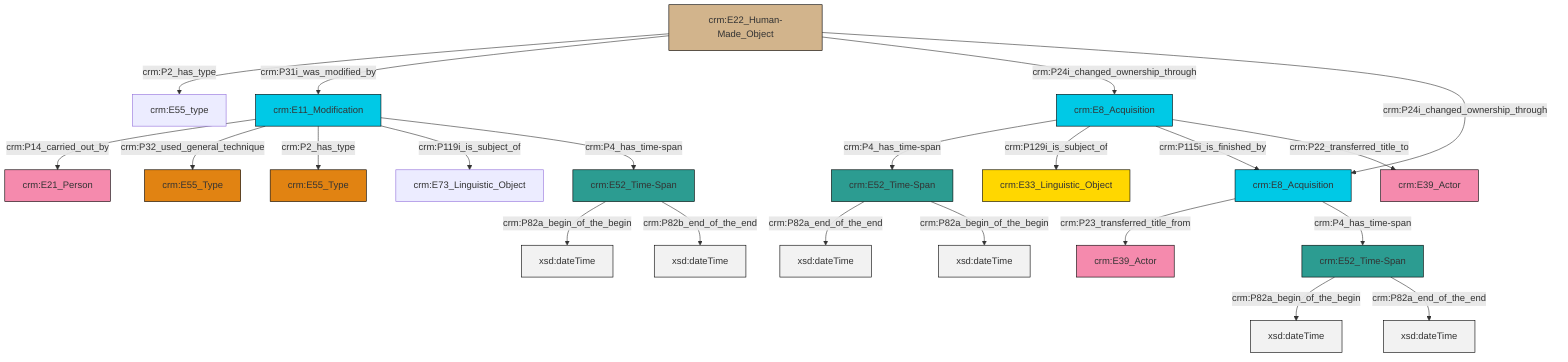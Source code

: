 graph TD
classDef Literal fill:#f2f2f2,stroke:#000000;
classDef CRM_Entity fill:#FFFFFF,stroke:#000000;
classDef Temporal_Entity fill:#00C9E6, stroke:#000000;
classDef Type fill:#E18312, stroke:#000000;
classDef Time-Span fill:#2C9C91, stroke:#000000;
classDef Appellation fill:#FFEB7F, stroke:#000000;
classDef Place fill:#008836, stroke:#000000;
classDef Persistent_Item fill:#B266B2, stroke:#000000;
classDef Conceptual_Object fill:#FFD700, stroke:#000000;
classDef Physical_Thing fill:#D2B48C, stroke:#000000;
classDef Actor fill:#f58aad, stroke:#000000;
classDef PC_Classes fill:#4ce600, stroke:#000000;
classDef Multi fill:#cccccc,stroke:#000000;

2["crm:E52_Time-Span"]:::Time-Span -->|crm:P82a_begin_of_the_begin| 3[xsd:dateTime]:::Literal
4["crm:E8_Acquisition"]:::Temporal_Entity -->|crm:P4_has_time-span| 5["crm:E52_Time-Span"]:::Time-Span
6["crm:E52_Time-Span"]:::Time-Span -->|crm:P82a_begin_of_the_begin| 7[xsd:dateTime]:::Literal
8["crm:E22_Human-Made_Object"]:::Physical_Thing -->|crm:P2_has_type| 9["crm:E55_type"]:::Default
10["crm:E11_Modification"]:::Temporal_Entity -->|crm:P14_carried_out_by| 0["crm:E21_Person"]:::Actor
11["crm:E8_Acquisition"]:::Temporal_Entity -->|crm:P23_transferred_title_from| 12["crm:E39_Actor"]:::Actor
11["crm:E8_Acquisition"]:::Temporal_Entity -->|crm:P4_has_time-span| 6["crm:E52_Time-Span"]:::Time-Span
8["crm:E22_Human-Made_Object"]:::Physical_Thing -->|crm:P31i_was_modified_by| 10["crm:E11_Modification"]:::Temporal_Entity
6["crm:E52_Time-Span"]:::Time-Span -->|crm:P82a_end_of_the_end| 18[xsd:dateTime]:::Literal
5["crm:E52_Time-Span"]:::Time-Span -->|crm:P82a_end_of_the_end| 21[xsd:dateTime]:::Literal
4["crm:E8_Acquisition"]:::Temporal_Entity -->|crm:P129i_is_subject_of| 25["crm:E33_Linguistic_Object"]:::Conceptual_Object
2["crm:E52_Time-Span"]:::Time-Span -->|crm:P82b_end_of_the_end| 27[xsd:dateTime]:::Literal
10["crm:E11_Modification"]:::Temporal_Entity -->|crm:P32_used_general_technique| 28["crm:E55_Type"]:::Type
8["crm:E22_Human-Made_Object"]:::Physical_Thing -->|crm:P24i_changed_ownership_through| 4["crm:E8_Acquisition"]:::Temporal_Entity
5["crm:E52_Time-Span"]:::Time-Span -->|crm:P82a_begin_of_the_begin| 31[xsd:dateTime]:::Literal
4["crm:E8_Acquisition"]:::Temporal_Entity -->|crm:P115i_is_finished_by| 11["crm:E8_Acquisition"]:::Temporal_Entity
10["crm:E11_Modification"]:::Temporal_Entity -->|crm:P2_has_type| 16["crm:E55_Type"]:::Type
10["crm:E11_Modification"]:::Temporal_Entity -->|crm:P119i_is_subject_of| 22["crm:E73_Linguistic_Object"]:::Default
4["crm:E8_Acquisition"]:::Temporal_Entity -->|crm:P22_transferred_title_to| 14["crm:E39_Actor"]:::Actor
8["crm:E22_Human-Made_Object"]:::Physical_Thing -->|crm:P24i_changed_ownership_through| 11["crm:E8_Acquisition"]:::Temporal_Entity
10["crm:E11_Modification"]:::Temporal_Entity -->|crm:P4_has_time-span| 2["crm:E52_Time-Span"]:::Time-Span